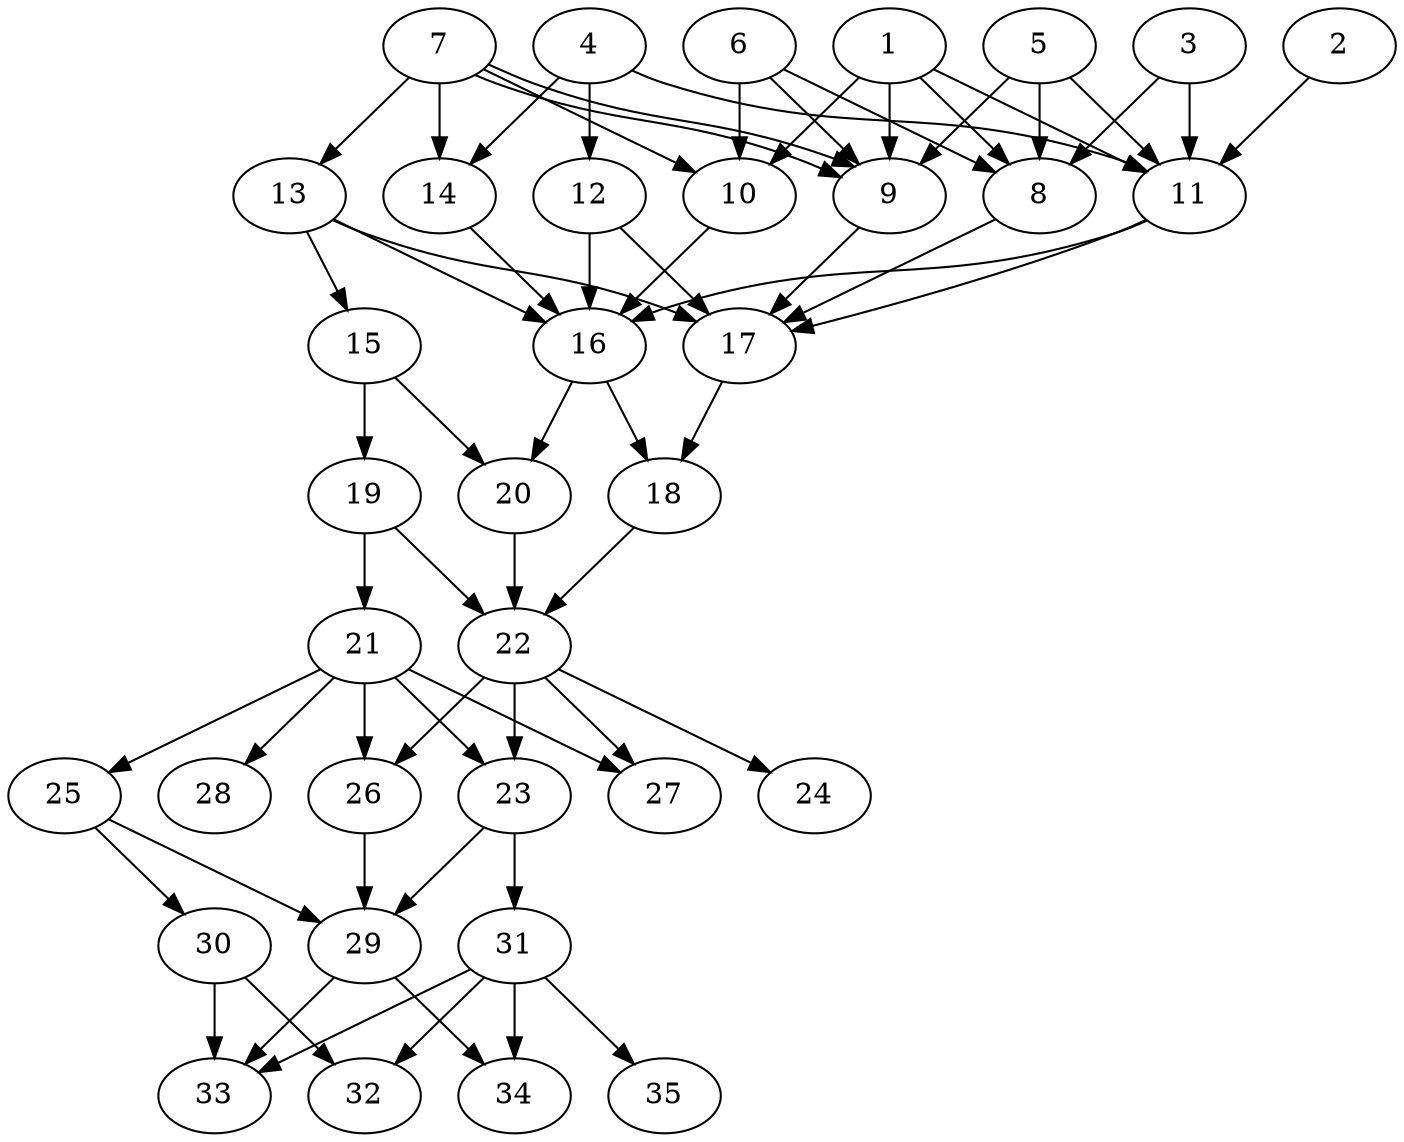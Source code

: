 // DAG automatically generated by daggen at Thu Oct  3 14:05:36 2019
// ./daggen --dot -n 35 --ccr 0.3 --fat 0.5 --regular 0.5 --density 0.7 --mindata 5242880 --maxdata 52428800 
digraph G {
  1 [size="59368107", alpha="0.08", expect_size="17810432"] 
  1 -> 8 [size ="17810432"]
  1 -> 9 [size ="17810432"]
  1 -> 10 [size ="17810432"]
  1 -> 11 [size ="17810432"]
  2 [size="36420267", alpha="0.09", expect_size="10926080"] 
  2 -> 11 [size ="10926080"]
  3 [size="160713387", alpha="0.05", expect_size="48214016"] 
  3 -> 8 [size ="48214016"]
  3 -> 11 [size ="48214016"]
  4 [size="39208960", alpha="0.04", expect_size="11762688"] 
  4 -> 11 [size ="11762688"]
  4 -> 12 [size ="11762688"]
  4 -> 14 [size ="11762688"]
  5 [size="48633173", alpha="0.18", expect_size="14589952"] 
  5 -> 8 [size ="14589952"]
  5 -> 9 [size ="14589952"]
  5 -> 11 [size ="14589952"]
  6 [size="141073067", alpha="0.04", expect_size="42321920"] 
  6 -> 8 [size ="42321920"]
  6 -> 9 [size ="42321920"]
  6 -> 10 [size ="42321920"]
  7 [size="138195627", alpha="0.11", expect_size="41458688"] 
  7 -> 9 [size ="41458688"]
  7 -> 9 [size ="41458688"]
  7 -> 10 [size ="41458688"]
  7 -> 13 [size ="41458688"]
  7 -> 14 [size ="41458688"]
  8 [size="72301227", alpha="0.09", expect_size="21690368"] 
  8 -> 17 [size ="21690368"]
  9 [size="63778133", alpha="0.14", expect_size="19133440"] 
  9 -> 17 [size ="19133440"]
  10 [size="66010453", alpha="0.19", expect_size="19803136"] 
  10 -> 16 [size ="19803136"]
  11 [size="117480107", alpha="0.19", expect_size="35244032"] 
  11 -> 16 [size ="35244032"]
  11 -> 17 [size ="35244032"]
  12 [size="21350400", alpha="0.03", expect_size="6405120"] 
  12 -> 16 [size ="6405120"]
  12 -> 17 [size ="6405120"]
  13 [size="93812053", alpha="0.14", expect_size="28143616"] 
  13 -> 15 [size ="28143616"]
  13 -> 16 [size ="28143616"]
  13 -> 17 [size ="28143616"]
  14 [size="135932587", alpha="0.19", expect_size="40779776"] 
  14 -> 16 [size ="40779776"]
  15 [size="170431147", alpha="0.13", expect_size="51129344"] 
  15 -> 19 [size ="51129344"]
  15 -> 20 [size ="51129344"]
  16 [size="156989440", alpha="0.19", expect_size="47096832"] 
  16 -> 18 [size ="47096832"]
  16 -> 20 [size ="47096832"]
  17 [size="30702933", alpha="0.08", expect_size="9210880"] 
  17 -> 18 [size ="9210880"]
  18 [size="114210133", alpha="0.17", expect_size="34263040"] 
  18 -> 22 [size ="34263040"]
  19 [size="28057600", alpha="0.11", expect_size="8417280"] 
  19 -> 21 [size ="8417280"]
  19 -> 22 [size ="8417280"]
  20 [size="141335893", alpha="0.02", expect_size="42400768"] 
  20 -> 22 [size ="42400768"]
  21 [size="137076053", alpha="0.17", expect_size="41122816"] 
  21 -> 23 [size ="41122816"]
  21 -> 25 [size ="41122816"]
  21 -> 26 [size ="41122816"]
  21 -> 27 [size ="41122816"]
  21 -> 28 [size ="41122816"]
  22 [size="131887787", alpha="0.15", expect_size="39566336"] 
  22 -> 23 [size ="39566336"]
  22 -> 24 [size ="39566336"]
  22 -> 26 [size ="39566336"]
  22 -> 27 [size ="39566336"]
  23 [size="156928000", alpha="0.11", expect_size="47078400"] 
  23 -> 29 [size ="47078400"]
  23 -> 31 [size ="47078400"]
  24 [size="109332480", alpha="0.10", expect_size="32799744"] 
  25 [size="102239573", alpha="0.13", expect_size="30671872"] 
  25 -> 29 [size ="30671872"]
  25 -> 30 [size ="30671872"]
  26 [size="49459200", alpha="0.12", expect_size="14837760"] 
  26 -> 29 [size ="14837760"]
  27 [size="42031787", alpha="0.06", expect_size="12609536"] 
  28 [size="105376427", alpha="0.07", expect_size="31612928"] 
  29 [size="84722347", alpha="0.13", expect_size="25416704"] 
  29 -> 33 [size ="25416704"]
  29 -> 34 [size ="25416704"]
  30 [size="174086827", alpha="0.06", expect_size="52226048"] 
  30 -> 32 [size ="52226048"]
  30 -> 33 [size ="52226048"]
  31 [size="29286400", alpha="0.12", expect_size="8785920"] 
  31 -> 32 [size ="8785920"]
  31 -> 33 [size ="8785920"]
  31 -> 34 [size ="8785920"]
  31 -> 35 [size ="8785920"]
  32 [size="164072107", alpha="0.18", expect_size="49221632"] 
  33 [size="125535573", alpha="0.14", expect_size="37660672"] 
  34 [size="56910507", alpha="0.05", expect_size="17073152"] 
  35 [size="137216000", alpha="0.16", expect_size="41164800"] 
}
